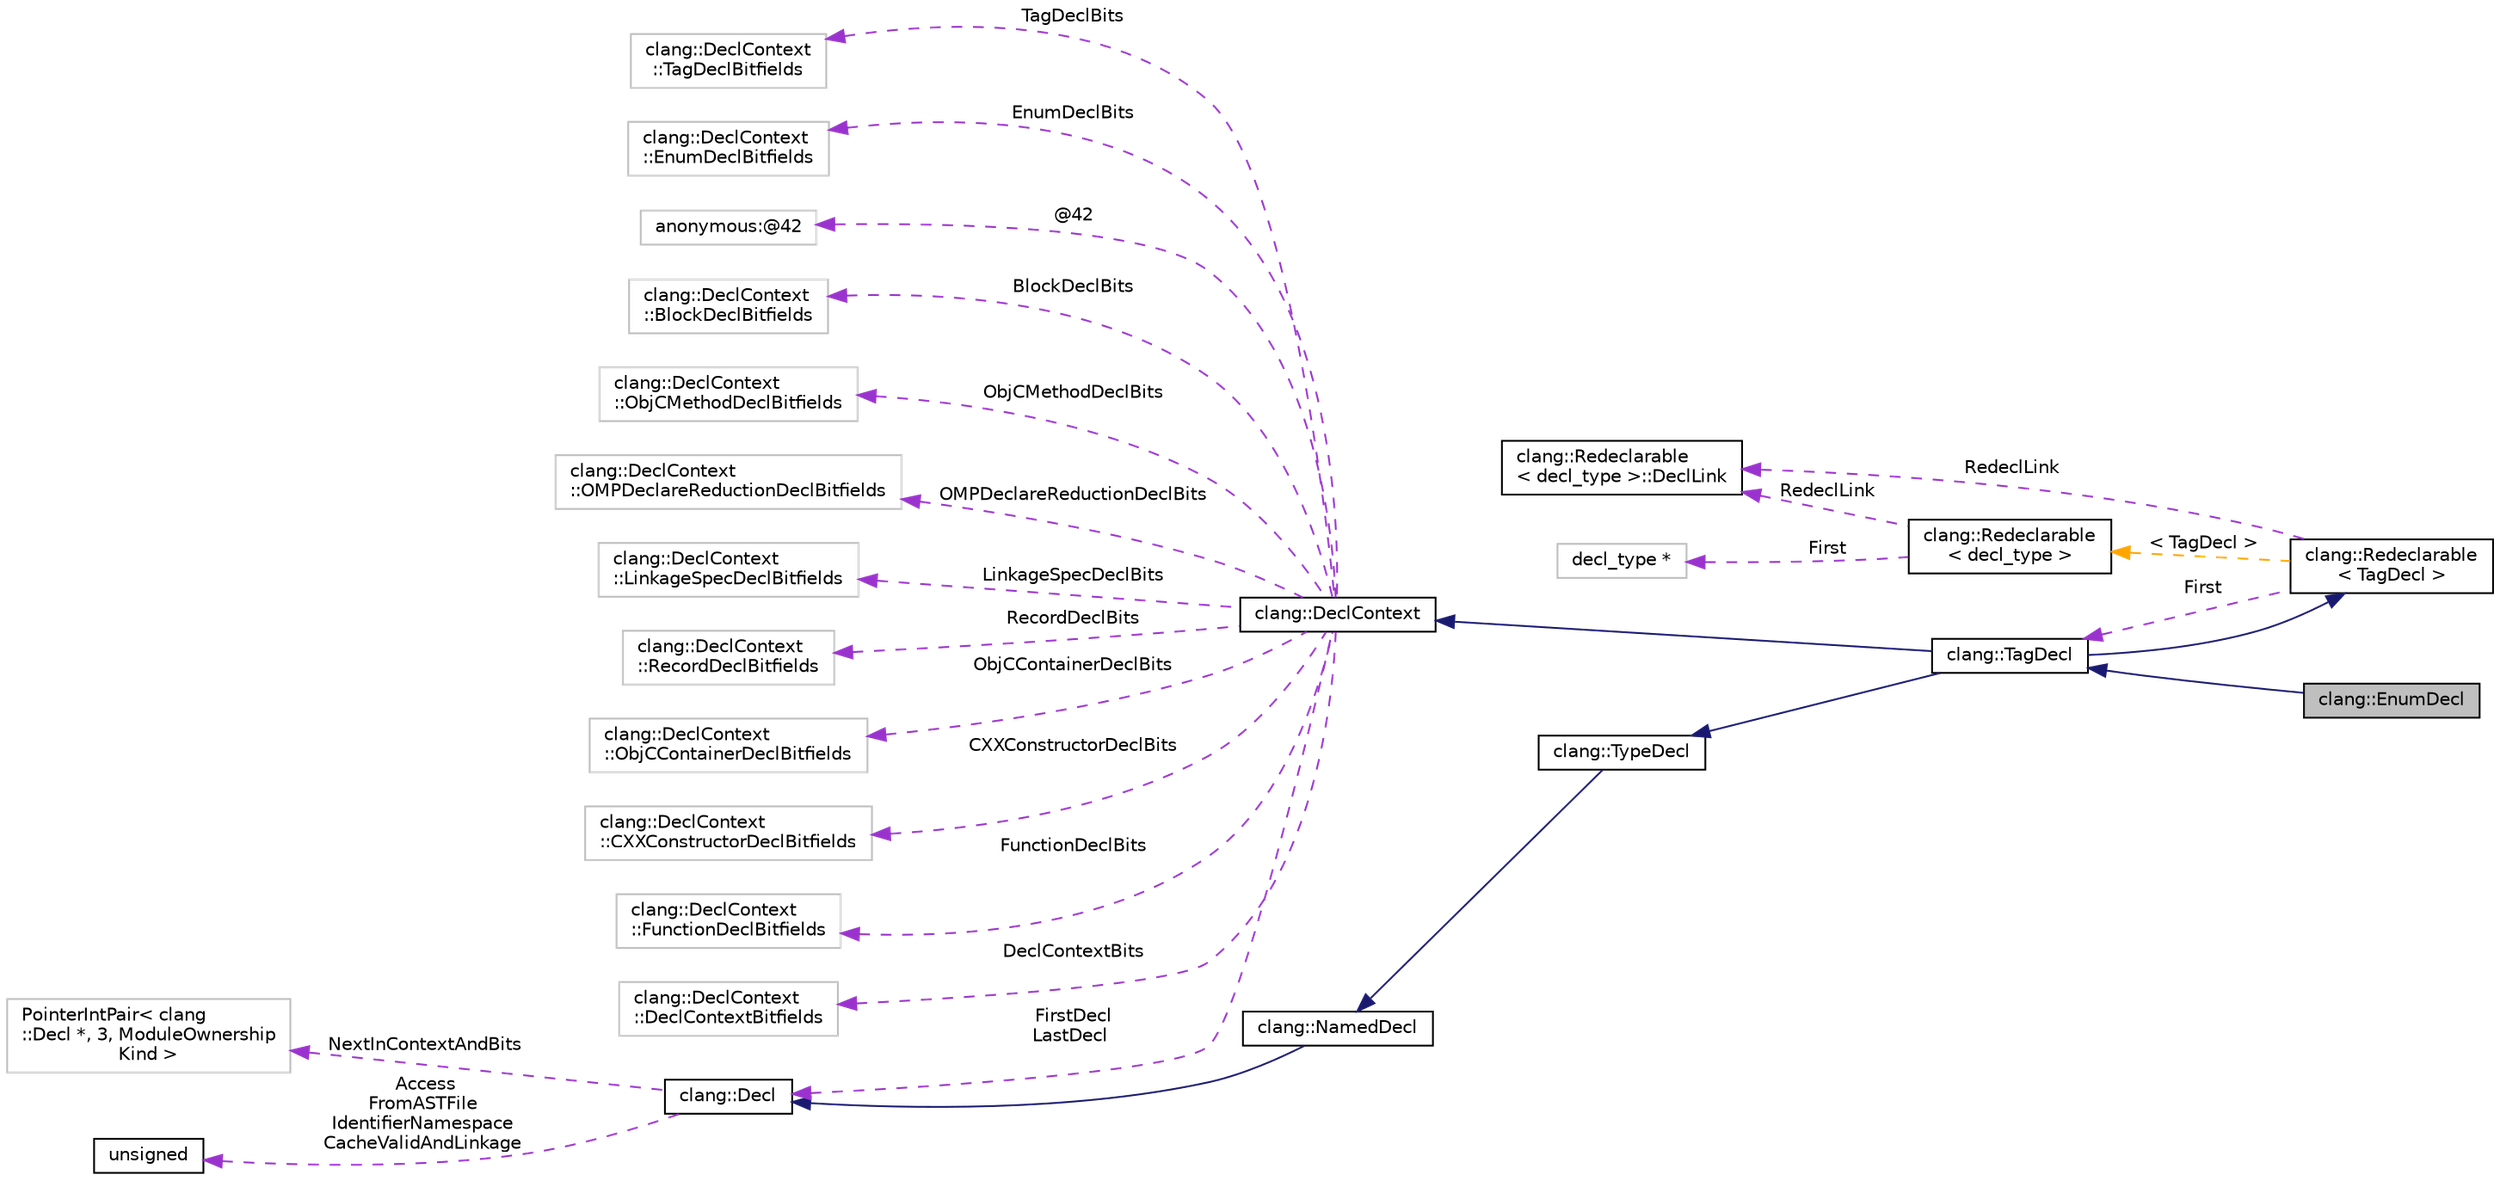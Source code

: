 digraph "clang::EnumDecl"
{
 // LATEX_PDF_SIZE
  bgcolor="transparent";
  edge [fontname="Helvetica",fontsize="10",labelfontname="Helvetica",labelfontsize="10"];
  node [fontname="Helvetica",fontsize="10",shape=record];
  rankdir="LR";
  Node1 [label="clang::EnumDecl",height=0.2,width=0.4,color="black", fillcolor="grey75", style="filled", fontcolor="black",tooltip="Represents an enum."];
  Node2 -> Node1 [dir="back",color="midnightblue",fontsize="10",style="solid",fontname="Helvetica"];
  Node2 [label="clang::TagDecl",height=0.2,width=0.4,color="black",URL="$classclang_1_1TagDecl.html",tooltip="Represents the declaration of a struct/union/class/enum."];
  Node3 -> Node2 [dir="back",color="midnightblue",fontsize="10",style="solid",fontname="Helvetica"];
  Node3 [label="clang::TypeDecl",height=0.2,width=0.4,color="black",URL="$classclang_1_1TypeDecl.html",tooltip="Represents a declaration of a type."];
  Node4 -> Node3 [dir="back",color="midnightblue",fontsize="10",style="solid",fontname="Helvetica"];
  Node4 [label="clang::NamedDecl",height=0.2,width=0.4,color="black",URL="$classclang_1_1NamedDecl.html",tooltip="This represents a decl that may have a name."];
  Node5 -> Node4 [dir="back",color="midnightblue",fontsize="10",style="solid",fontname="Helvetica"];
  Node5 [label="clang::Decl",height=0.2,width=0.4,color="black",URL="$classclang_1_1Decl.html",tooltip="Decl - This represents one declaration (or definition), e.g."];
  Node6 -> Node5 [dir="back",color="darkorchid3",fontsize="10",style="dashed",label=" NextInContextAndBits" ,fontname="Helvetica"];
  Node6 [label="PointerIntPair\< clang\l::Decl *, 3, ModuleOwnership\lKind \>",height=0.2,width=0.4,color="grey75",tooltip=" "];
  Node7 -> Node5 [dir="back",color="darkorchid3",fontsize="10",style="dashed",label=" Access\nFromASTFile\nIdentifierNamespace\nCacheValidAndLinkage" ,fontname="Helvetica"];
  Node7 [label="unsigned",height=0.2,width=0.4,color="black",URL="$classunsigned.html",tooltip=" "];
  Node8 -> Node2 [dir="back",color="midnightblue",fontsize="10",style="solid",fontname="Helvetica"];
  Node8 [label="clang::DeclContext",height=0.2,width=0.4,color="black",URL="$classclang_1_1DeclContext.html",tooltip="DeclContext - This is used only as base class of specific decl types that can act as declaration cont..."];
  Node9 -> Node8 [dir="back",color="darkorchid3",fontsize="10",style="dashed",label=" TagDeclBits" ,fontname="Helvetica"];
  Node9 [label="clang::DeclContext\l::TagDeclBitfields",height=0.2,width=0.4,color="grey75",tooltip="Stores the bits used by TagDecl."];
  Node10 -> Node8 [dir="back",color="darkorchid3",fontsize="10",style="dashed",label=" EnumDeclBits" ,fontname="Helvetica"];
  Node10 [label="clang::DeclContext\l::EnumDeclBitfields",height=0.2,width=0.4,color="grey75",tooltip="Stores the bits used by EnumDecl."];
  Node11 -> Node8 [dir="back",color="darkorchid3",fontsize="10",style="dashed",label=" @42" ,fontname="Helvetica"];
  Node11 [label="anonymous:@42",height=0.2,width=0.4,color="grey75",tooltip=" "];
  Node12 -> Node8 [dir="back",color="darkorchid3",fontsize="10",style="dashed",label=" BlockDeclBits" ,fontname="Helvetica"];
  Node12 [label="clang::DeclContext\l::BlockDeclBitfields",height=0.2,width=0.4,color="grey75",tooltip="Stores the bits used by BlockDecl."];
  Node13 -> Node8 [dir="back",color="darkorchid3",fontsize="10",style="dashed",label=" ObjCMethodDeclBits" ,fontname="Helvetica"];
  Node13 [label="clang::DeclContext\l::ObjCMethodDeclBitfields",height=0.2,width=0.4,color="grey75",tooltip="Stores the bits used by ObjCMethodDecl."];
  Node14 -> Node8 [dir="back",color="darkorchid3",fontsize="10",style="dashed",label=" OMPDeclareReductionDeclBits" ,fontname="Helvetica"];
  Node14 [label="clang::DeclContext\l::OMPDeclareReductionDeclBitfields",height=0.2,width=0.4,color="grey75",tooltip="Stores the bits used by OMPDeclareReductionDecl."];
  Node15 -> Node8 [dir="back",color="darkorchid3",fontsize="10",style="dashed",label=" LinkageSpecDeclBits" ,fontname="Helvetica"];
  Node15 [label="clang::DeclContext\l::LinkageSpecDeclBitfields",height=0.2,width=0.4,color="grey75",tooltip="Stores the bits used by LinkageSpecDecl."];
  Node16 -> Node8 [dir="back",color="darkorchid3",fontsize="10",style="dashed",label=" RecordDeclBits" ,fontname="Helvetica"];
  Node16 [label="clang::DeclContext\l::RecordDeclBitfields",height=0.2,width=0.4,color="grey75",tooltip="Stores the bits used by RecordDecl."];
  Node17 -> Node8 [dir="back",color="darkorchid3",fontsize="10",style="dashed",label=" ObjCContainerDeclBits" ,fontname="Helvetica"];
  Node17 [label="clang::DeclContext\l::ObjCContainerDeclBitfields",height=0.2,width=0.4,color="grey75",tooltip="Stores the bits used by ObjCContainerDecl."];
  Node18 -> Node8 [dir="back",color="darkorchid3",fontsize="10",style="dashed",label=" CXXConstructorDeclBits" ,fontname="Helvetica"];
  Node18 [label="clang::DeclContext\l::CXXConstructorDeclBitfields",height=0.2,width=0.4,color="grey75",tooltip="Stores the bits used by CXXConstructorDecl."];
  Node19 -> Node8 [dir="back",color="darkorchid3",fontsize="10",style="dashed",label=" FunctionDeclBits" ,fontname="Helvetica"];
  Node19 [label="clang::DeclContext\l::FunctionDeclBitfields",height=0.2,width=0.4,color="grey75",tooltip="Stores the bits used by FunctionDecl."];
  Node20 -> Node8 [dir="back",color="darkorchid3",fontsize="10",style="dashed",label=" DeclContextBits" ,fontname="Helvetica"];
  Node20 [label="clang::DeclContext\l::DeclContextBitfields",height=0.2,width=0.4,color="grey75",tooltip="Stores the bits used by DeclContext."];
  Node5 -> Node8 [dir="back",color="darkorchid3",fontsize="10",style="dashed",label=" FirstDecl\nLastDecl" ,fontname="Helvetica"];
  Node21 -> Node2 [dir="back",color="midnightblue",fontsize="10",style="solid",fontname="Helvetica"];
  Node21 [label="clang::Redeclarable\l\< TagDecl \>",height=0.2,width=0.4,color="black",URL="$classclang_1_1Redeclarable.html",tooltip=" "];
  Node2 -> Node21 [dir="back",color="darkorchid3",fontsize="10",style="dashed",label=" First" ,fontname="Helvetica"];
  Node22 -> Node21 [dir="back",color="darkorchid3",fontsize="10",style="dashed",label=" RedeclLink" ,fontname="Helvetica"];
  Node22 [label="clang::Redeclarable\l\< decl_type \>::DeclLink",height=0.2,width=0.4,color="black",URL="$classclang_1_1Redeclarable_1_1DeclLink.html",tooltip=" "];
  Node23 -> Node21 [dir="back",color="orange",fontsize="10",style="dashed",label=" \< TagDecl \>" ,fontname="Helvetica"];
  Node23 [label="clang::Redeclarable\l\< decl_type \>",height=0.2,width=0.4,color="black",URL="$classclang_1_1Redeclarable.html",tooltip="Provides common interface for the Decls that can be redeclared."];
  Node22 -> Node23 [dir="back",color="darkorchid3",fontsize="10",style="dashed",label=" RedeclLink" ,fontname="Helvetica"];
  Node24 -> Node23 [dir="back",color="darkorchid3",fontsize="10",style="dashed",label=" First" ,fontname="Helvetica"];
  Node24 [label="decl_type *",height=0.2,width=0.4,color="grey75",tooltip=" "];
}
